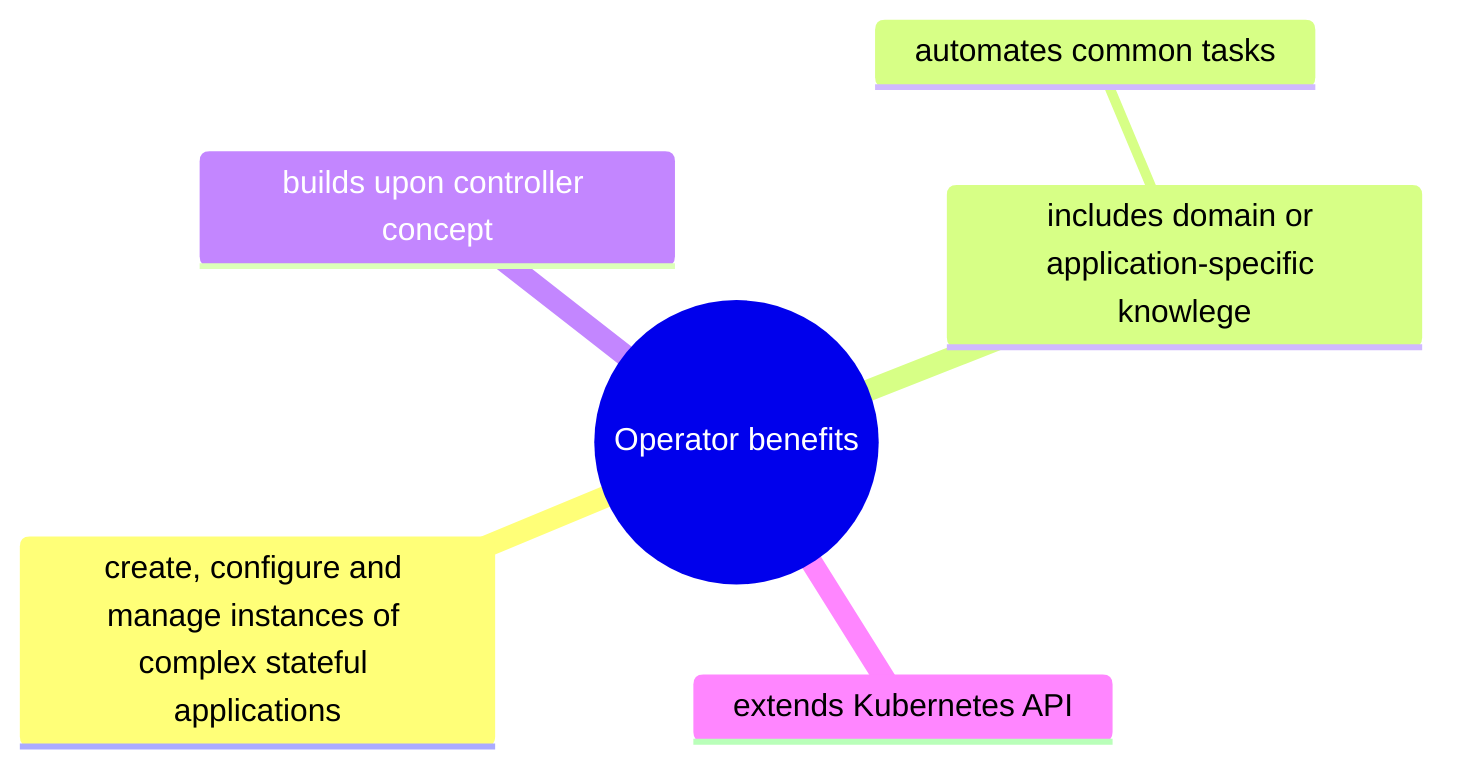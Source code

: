 mindmap
  root((Operator benefits))
    create, configure and manage instances of complex stateful applications

    includes domain or application-specific knowlege
      automates common tasks

    builds upon controller concept

    extends Kubernetes API